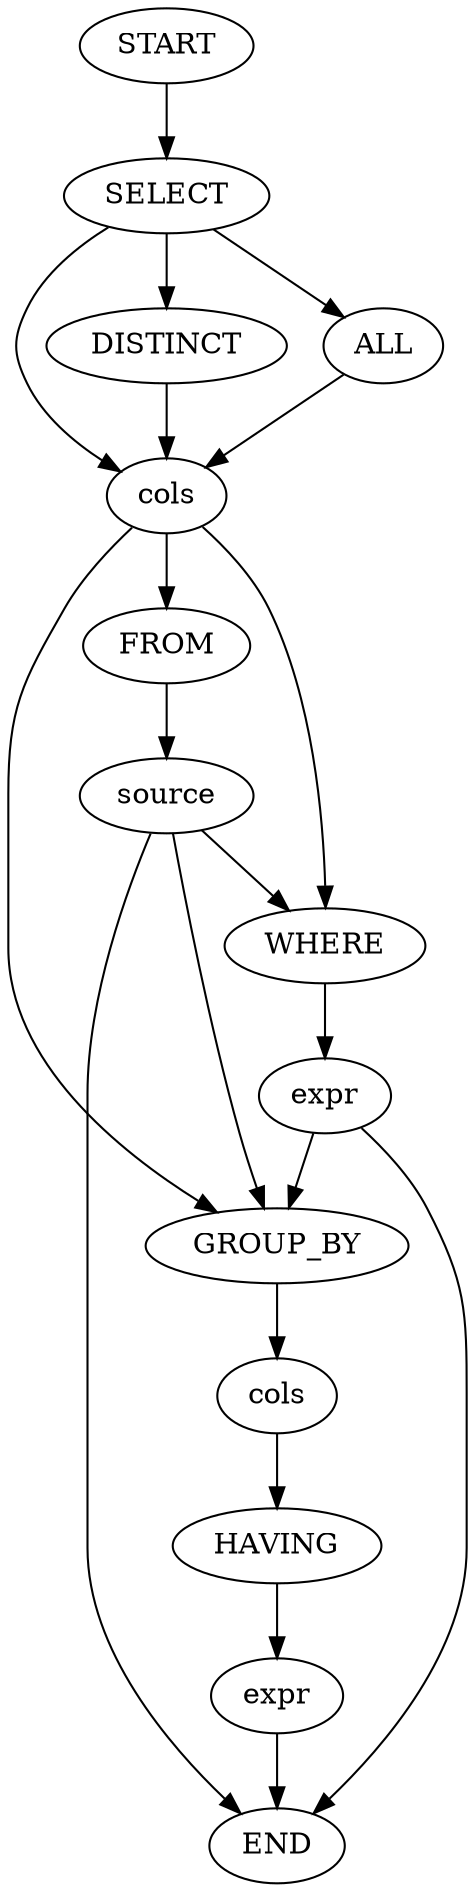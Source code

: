 # <cols> a list of columns
# <source> a table or subquery

digraph my_graph {
    START;
    SELECT [label=SELECT];
    SELECT_TARGET [label=cols];
    FROM [label=FROM];
    DISTINCT [label=DISTINCT];
    ALL [label=ALL];
    FROM_TARGET [label=source];
    WHERE [label=WHERE];
    WHERE_TARGET [label=expr];
    GROUPBY [label=GROUP_BY];
    GROUPBY_TARGET [label=cols];
    HAVING [label=HAVING];
    HAVING_TARGET [label=expr];
    END;

    START -> SELECT;
    SELECT -> SELECT_TARGET;
    SELECT -> DISTINCT -> SELECT_TARGET;
    SELECT -> ALL -> SELECT_TARGET;
        SELECT_TARGET -> FROM
        SELECT_TARGET -> WHERE;
        SELECT_TARGET -> GROUPBY;

    FROM -> FROM_TARGET;
        FROM_TARGET -> END;
        FROM_TARGET -> GROUPBY;
        FROM_TARGET -> WHERE;

    WHERE -> WHERE_TARGET;
        WHERE_TARGET -> GROUPBY;
        WHERE_TARGET -> END;

    GROUPBY -> GROUPBY_TARGET;
        GROUPBY_TARGET -> HAVING -> HAVING_TARGET -> END;
}
